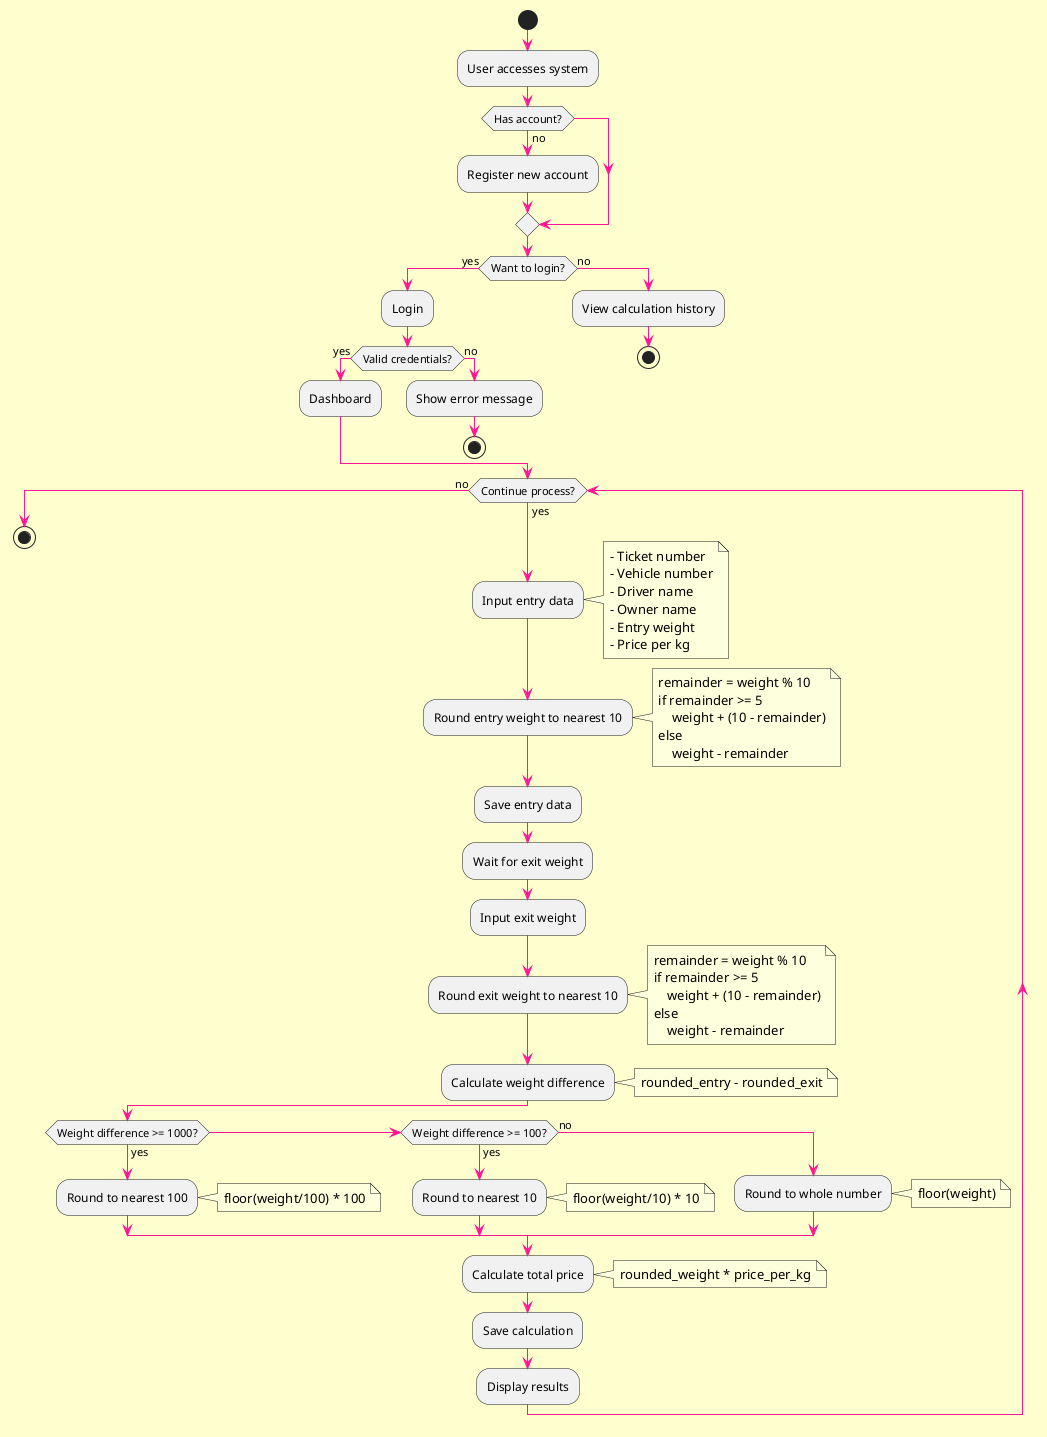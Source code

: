 @startuml

skinparam {
    BackgroundColor #FEFECE
    ArrowColor DeepPink
    BorderColor DeepPink
    NodeBackgroundColor #FEFECE
    NodeBorderColor DeepPink
}

start

:User accesses system;

if (Has account?) then (no)
    :Register new account;
endif

if (Want to login?) then (yes)
    :Login;
    if (Valid credentials?) then (yes)
        :Dashboard;
    else (no)
        :Show error message;
        stop
    endif
else (no)
    :View calculation history;
    stop
endif

while (Continue process?) is (yes)
    :Input entry data;
    note right
        - Ticket number
        - Vehicle number
        - Driver name
        - Owner name
        - Entry weight
        - Price per kg
    end note
    
    :Round entry weight to nearest 10;
    note right
        remainder = weight % 10
        if remainder >= 5
            weight + (10 - remainder)
        else
            weight - remainder
    end note
    
    :Save entry data;
    
    :Wait for exit weight;
    
    :Input exit weight;
    
    :Round exit weight to nearest 10;
    note right
        remainder = weight % 10
        if remainder >= 5
            weight + (10 - remainder)
        else
            weight - remainder
    end note
    
    :Calculate weight difference;
    note right
        rounded_entry - rounded_exit
    end note
    
    if (Weight difference >= 1000?) then (yes)
        :Round to nearest 100;
        note right
            floor(weight/100) * 100
        end note
    else if (Weight difference >= 100?) then (yes)
        :Round to nearest 10;
        note right
            floor(weight/10) * 10
        end note
    else (no)
        :Round to whole number;
        note right
            floor(weight)
        end note
    endif
    
    :Calculate total price;
    note right
        rounded_weight * price_per_kg
    end note
    
    :Save calculation;
    
    :Display results;
endwhile (no)

stop

@enduml

